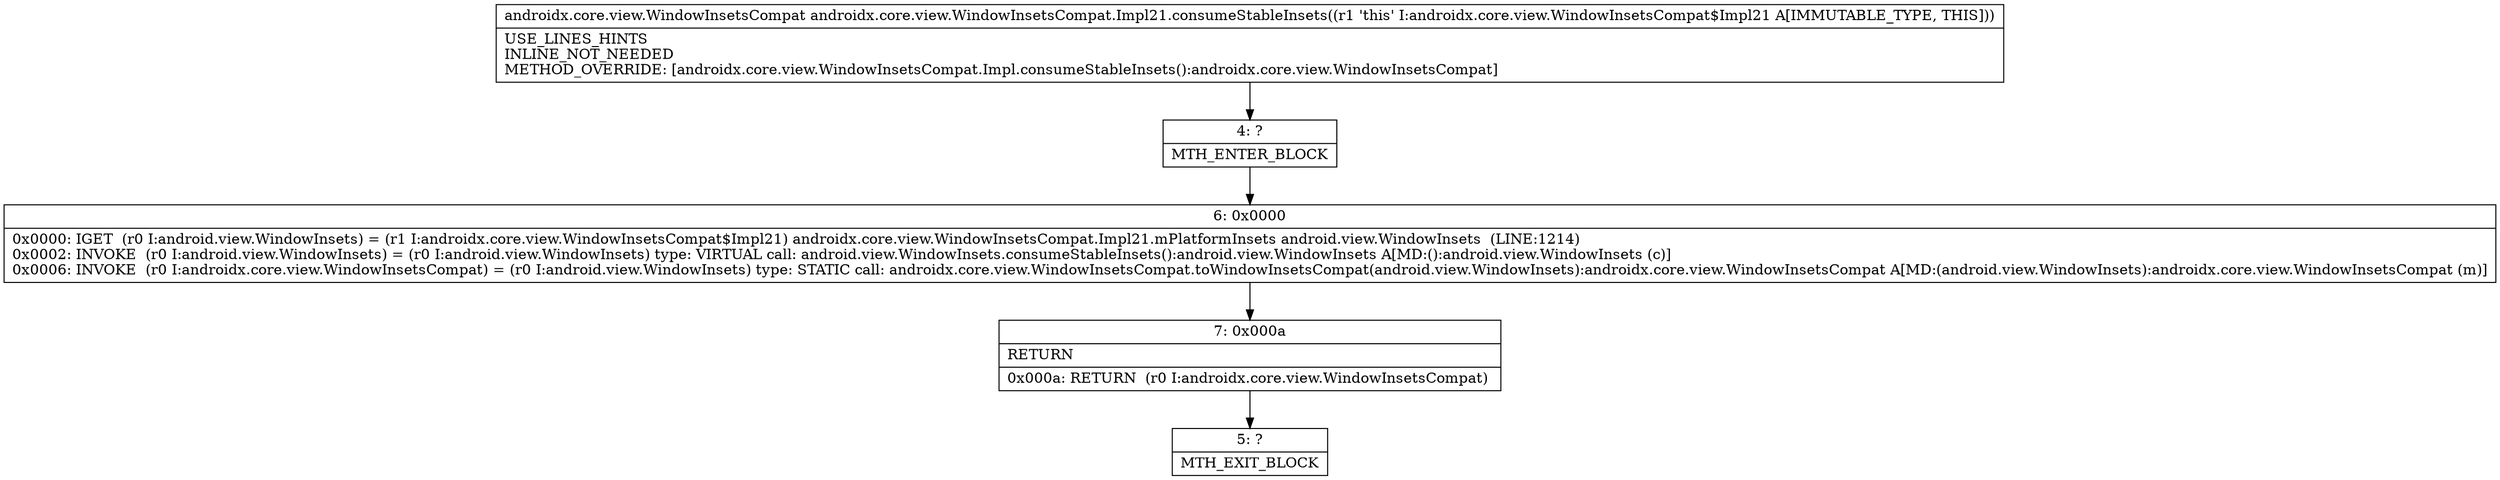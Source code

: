 digraph "CFG forandroidx.core.view.WindowInsetsCompat.Impl21.consumeStableInsets()Landroidx\/core\/view\/WindowInsetsCompat;" {
Node_4 [shape=record,label="{4\:\ ?|MTH_ENTER_BLOCK\l}"];
Node_6 [shape=record,label="{6\:\ 0x0000|0x0000: IGET  (r0 I:android.view.WindowInsets) = (r1 I:androidx.core.view.WindowInsetsCompat$Impl21) androidx.core.view.WindowInsetsCompat.Impl21.mPlatformInsets android.view.WindowInsets  (LINE:1214)\l0x0002: INVOKE  (r0 I:android.view.WindowInsets) = (r0 I:android.view.WindowInsets) type: VIRTUAL call: android.view.WindowInsets.consumeStableInsets():android.view.WindowInsets A[MD:():android.view.WindowInsets (c)]\l0x0006: INVOKE  (r0 I:androidx.core.view.WindowInsetsCompat) = (r0 I:android.view.WindowInsets) type: STATIC call: androidx.core.view.WindowInsetsCompat.toWindowInsetsCompat(android.view.WindowInsets):androidx.core.view.WindowInsetsCompat A[MD:(android.view.WindowInsets):androidx.core.view.WindowInsetsCompat (m)]\l}"];
Node_7 [shape=record,label="{7\:\ 0x000a|RETURN\l|0x000a: RETURN  (r0 I:androidx.core.view.WindowInsetsCompat) \l}"];
Node_5 [shape=record,label="{5\:\ ?|MTH_EXIT_BLOCK\l}"];
MethodNode[shape=record,label="{androidx.core.view.WindowInsetsCompat androidx.core.view.WindowInsetsCompat.Impl21.consumeStableInsets((r1 'this' I:androidx.core.view.WindowInsetsCompat$Impl21 A[IMMUTABLE_TYPE, THIS]))  | USE_LINES_HINTS\lINLINE_NOT_NEEDED\lMETHOD_OVERRIDE: [androidx.core.view.WindowInsetsCompat.Impl.consumeStableInsets():androidx.core.view.WindowInsetsCompat]\l}"];
MethodNode -> Node_4;Node_4 -> Node_6;
Node_6 -> Node_7;
Node_7 -> Node_5;
}

